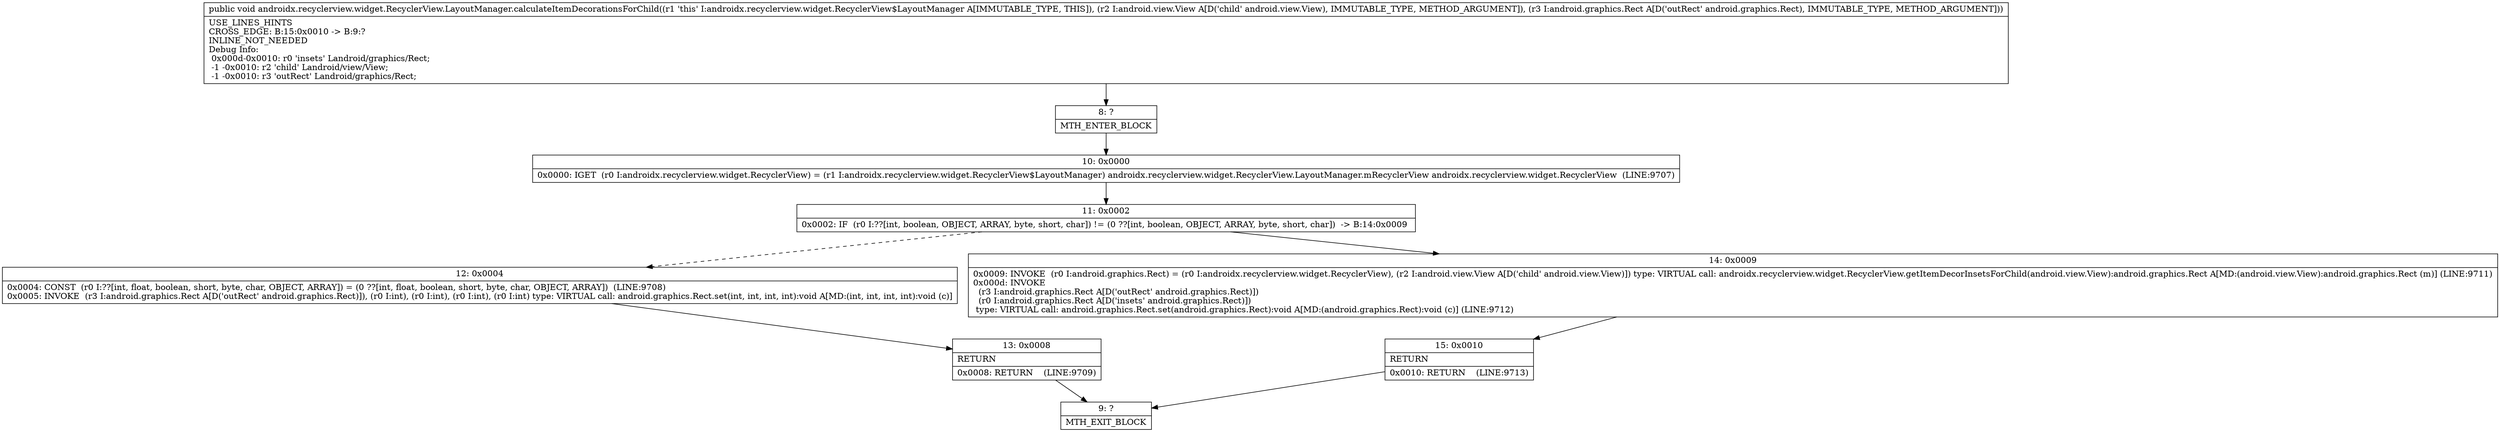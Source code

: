 digraph "CFG forandroidx.recyclerview.widget.RecyclerView.LayoutManager.calculateItemDecorationsForChild(Landroid\/view\/View;Landroid\/graphics\/Rect;)V" {
Node_8 [shape=record,label="{8\:\ ?|MTH_ENTER_BLOCK\l}"];
Node_10 [shape=record,label="{10\:\ 0x0000|0x0000: IGET  (r0 I:androidx.recyclerview.widget.RecyclerView) = (r1 I:androidx.recyclerview.widget.RecyclerView$LayoutManager) androidx.recyclerview.widget.RecyclerView.LayoutManager.mRecyclerView androidx.recyclerview.widget.RecyclerView  (LINE:9707)\l}"];
Node_11 [shape=record,label="{11\:\ 0x0002|0x0002: IF  (r0 I:??[int, boolean, OBJECT, ARRAY, byte, short, char]) != (0 ??[int, boolean, OBJECT, ARRAY, byte, short, char])  \-\> B:14:0x0009 \l}"];
Node_12 [shape=record,label="{12\:\ 0x0004|0x0004: CONST  (r0 I:??[int, float, boolean, short, byte, char, OBJECT, ARRAY]) = (0 ??[int, float, boolean, short, byte, char, OBJECT, ARRAY])  (LINE:9708)\l0x0005: INVOKE  (r3 I:android.graphics.Rect A[D('outRect' android.graphics.Rect)]), (r0 I:int), (r0 I:int), (r0 I:int), (r0 I:int) type: VIRTUAL call: android.graphics.Rect.set(int, int, int, int):void A[MD:(int, int, int, int):void (c)]\l}"];
Node_13 [shape=record,label="{13\:\ 0x0008|RETURN\l|0x0008: RETURN    (LINE:9709)\l}"];
Node_9 [shape=record,label="{9\:\ ?|MTH_EXIT_BLOCK\l}"];
Node_14 [shape=record,label="{14\:\ 0x0009|0x0009: INVOKE  (r0 I:android.graphics.Rect) = (r0 I:androidx.recyclerview.widget.RecyclerView), (r2 I:android.view.View A[D('child' android.view.View)]) type: VIRTUAL call: androidx.recyclerview.widget.RecyclerView.getItemDecorInsetsForChild(android.view.View):android.graphics.Rect A[MD:(android.view.View):android.graphics.Rect (m)] (LINE:9711)\l0x000d: INVOKE  \l  (r3 I:android.graphics.Rect A[D('outRect' android.graphics.Rect)])\l  (r0 I:android.graphics.Rect A[D('insets' android.graphics.Rect)])\l type: VIRTUAL call: android.graphics.Rect.set(android.graphics.Rect):void A[MD:(android.graphics.Rect):void (c)] (LINE:9712)\l}"];
Node_15 [shape=record,label="{15\:\ 0x0010|RETURN\l|0x0010: RETURN    (LINE:9713)\l}"];
MethodNode[shape=record,label="{public void androidx.recyclerview.widget.RecyclerView.LayoutManager.calculateItemDecorationsForChild((r1 'this' I:androidx.recyclerview.widget.RecyclerView$LayoutManager A[IMMUTABLE_TYPE, THIS]), (r2 I:android.view.View A[D('child' android.view.View), IMMUTABLE_TYPE, METHOD_ARGUMENT]), (r3 I:android.graphics.Rect A[D('outRect' android.graphics.Rect), IMMUTABLE_TYPE, METHOD_ARGUMENT]))  | USE_LINES_HINTS\lCROSS_EDGE: B:15:0x0010 \-\> B:9:?\lINLINE_NOT_NEEDED\lDebug Info:\l  0x000d\-0x0010: r0 'insets' Landroid\/graphics\/Rect;\l  \-1 \-0x0010: r2 'child' Landroid\/view\/View;\l  \-1 \-0x0010: r3 'outRect' Landroid\/graphics\/Rect;\l}"];
MethodNode -> Node_8;Node_8 -> Node_10;
Node_10 -> Node_11;
Node_11 -> Node_12[style=dashed];
Node_11 -> Node_14;
Node_12 -> Node_13;
Node_13 -> Node_9;
Node_14 -> Node_15;
Node_15 -> Node_9;
}


